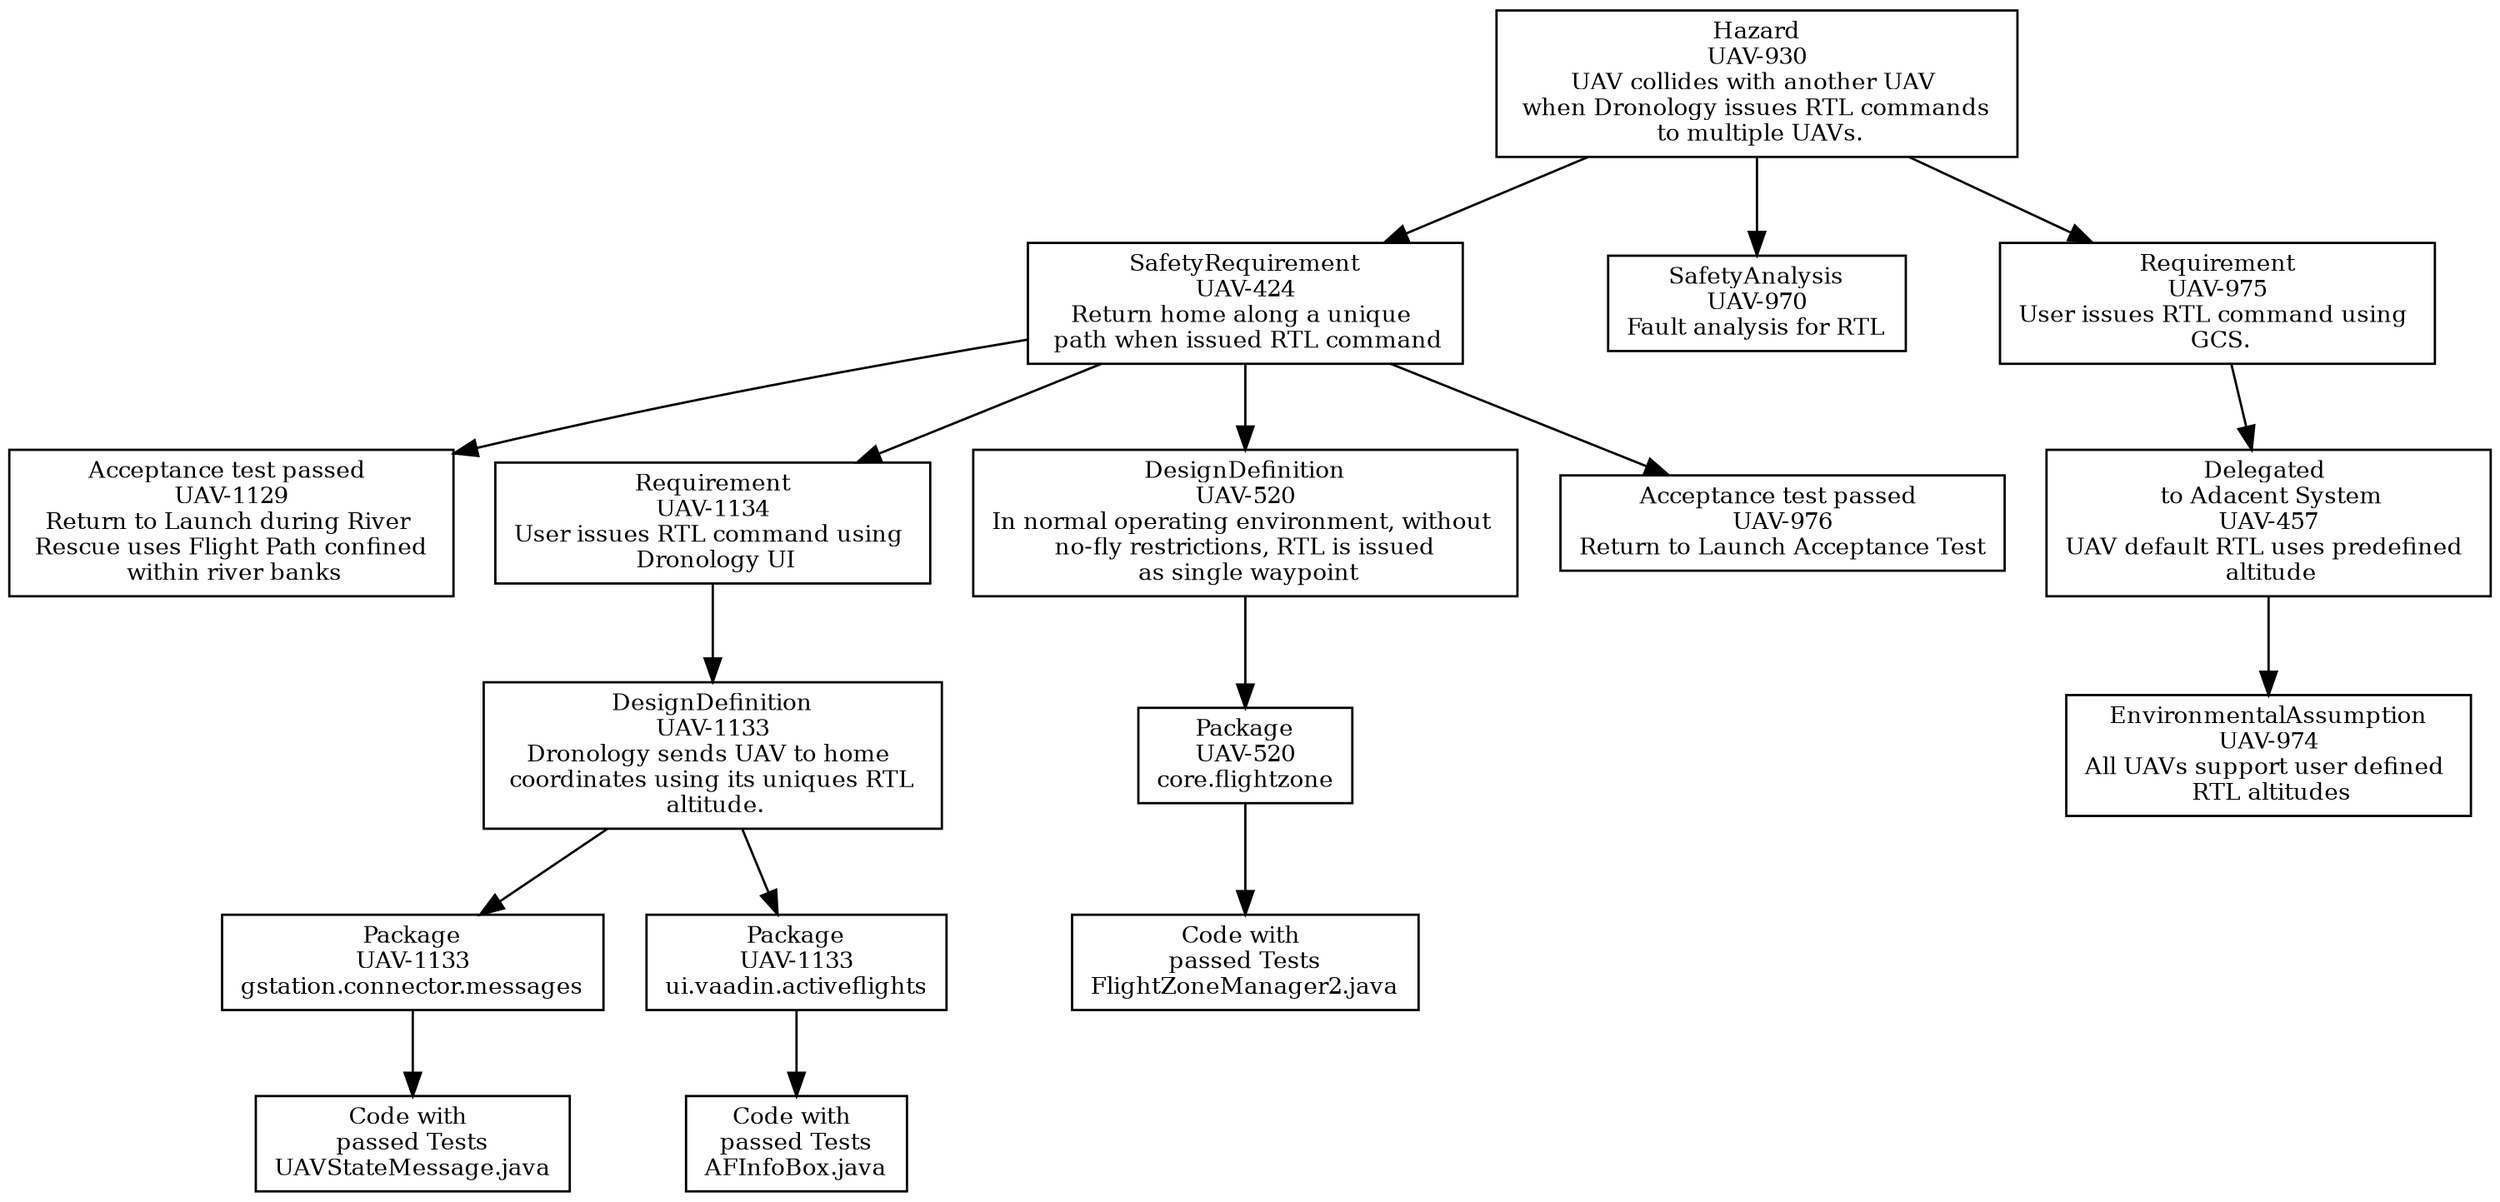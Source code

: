 digraph g { graph [autosize=false, size="20,10!", resolution=200, rankdir = "TD"];
node [ fontsize = "10" shape = "record" ];
edge [];
"UAV-930"[
label = "Hazard\nUAV-930\nUAV collides with another UAV \n when Dronology issues RTL commands \n to multiple UAVs. "
shape = "record"
color = "black"
];
"UAV-424"[
label = "SafetyRequirement\nUAV-424\nReturn home along a unique \n path when issued RTL command "
shape = "record"
color = "black"
];
"UAV-1129"[
label = "Acceptance test passed \nUAV-1129\nReturn to Launch during River \n Rescue uses Flight Path confined \n within river banks "
shape = "record"
color = "black"
];
"UAV-1134"[
label = "Requirement\nUAV-1134\nUser issues RTL command using \n Dronology UI "
shape = "record"
color = "black"
];
"UAV-1133"[
label = "DesignDefinition\nUAV-1133\nDronology sends UAV to home \n coordinates using its uniques RTL \n altitude. "
shape = "record"
color = "black"
];
"UAV-1133\ngstation.connector.messages"[
label = "Package\nUAV-1133\ngstation.connector.messages"
shape = "record"
color = "black"
];
"edu.nd.dronology.gstation.python.connector/src/edu/nd/dronology/gstation/connector/messages/UAVStateMessage.java"[
label = "Code with \n passed Tests \nUAVStateMessage.java"
shape = "record"
color = "black"
];
"UAV-1133\nui.vaadin.activeflights"[
label = "Package\nUAV-1133\nui.vaadin.activeflights"
shape = "record"
color = "black"
];
"UAV-1133edu.nd.dronology.ui.vaadin/src/main/java/edu/nd/dronology/ui/vaadin/activeflights/AFInfoBox.java"[
label = "Code with \n passed Tests \nAFInfoBox.java"
shape = "record"
color = "black"
];
"UAV-520"[
label = "DesignDefinition\nUAV-520\nIn normal operating environment, without \n no-fly restrictions, RTL is issued \n as single waypoint "
shape = "record"
color = "black"
];
"UAV-520\ncore.flightzone"[
label = "Package\nUAV-520\ncore.flightzone"
shape = "record"
color = "black"
];
"UAV-520edu.nd.dronology.core/src/edu/nd/dronology/core/flightzone/FlightZoneManager2.java"[
label = "Code with \n passed Tests \nFlightZoneManager2.java"
shape = "record"
color = "black"
];
"UAV-976"[
label = "Acceptance test passed \nUAV-976\nReturn to Launch Acceptance Test "
shape = "record"
color = "black"
];
"UAV-970"[
label = "SafetyAnalysis\nUAV-970\nFault analysis for RTL "
shape = "record"
color = "black"
];
"UAV-975"[
label = "Requirement\nUAV-975\nUser issues RTL command using \n GCS. "
shape = "record"
color = "black"
];
"UAV-457"[
label = " Delegated \n to Adacent System\nUAV-457\nUAV default RTL uses predefined \n altitude "
shape = "record"
color = "black"
];
"UAV-974"[
label = "EnvironmentalAssumption\nUAV-974\nAll UAVs support user defined \n RTL altitudes "
shape = "record"
color = "black"
];
"UAV-930" -> "UAV-424";
"UAV-424" -> "UAV-1129";
"UAV-424" -> "UAV-1134";
"UAV-1134" -> "UAV-1133";
"UAV-1133" -> "UAV-1133\ngstation.connector.messages";
"UAV-1133\ngstation.connector.messages" -> "edu.nd.dronology.gstation.python.connector/src/edu/nd/dronology/gstation/connector/messages/UAVStateMessage.java";
"UAV-1133" -> "UAV-1133\nui.vaadin.activeflights";
"UAV-1133\nui.vaadin.activeflights" -> "UAV-1133edu.nd.dronology.ui.vaadin/src/main/java/edu/nd/dronology/ui/vaadin/activeflights/AFInfoBox.java";
"UAV-424" -> "UAV-520";
"UAV-520" -> "UAV-520\ncore.flightzone";
"UAV-520\ncore.flightzone" -> "UAV-520edu.nd.dronology.core/src/edu/nd/dronology/core/flightzone/FlightZoneManager2.java";
"UAV-424" -> "UAV-976";
"UAV-930" -> "UAV-970";
"UAV-975" -> "UAV-457";
"UAV-457" -> "UAV-974";
"UAV-930"->"UAV-975"
}
